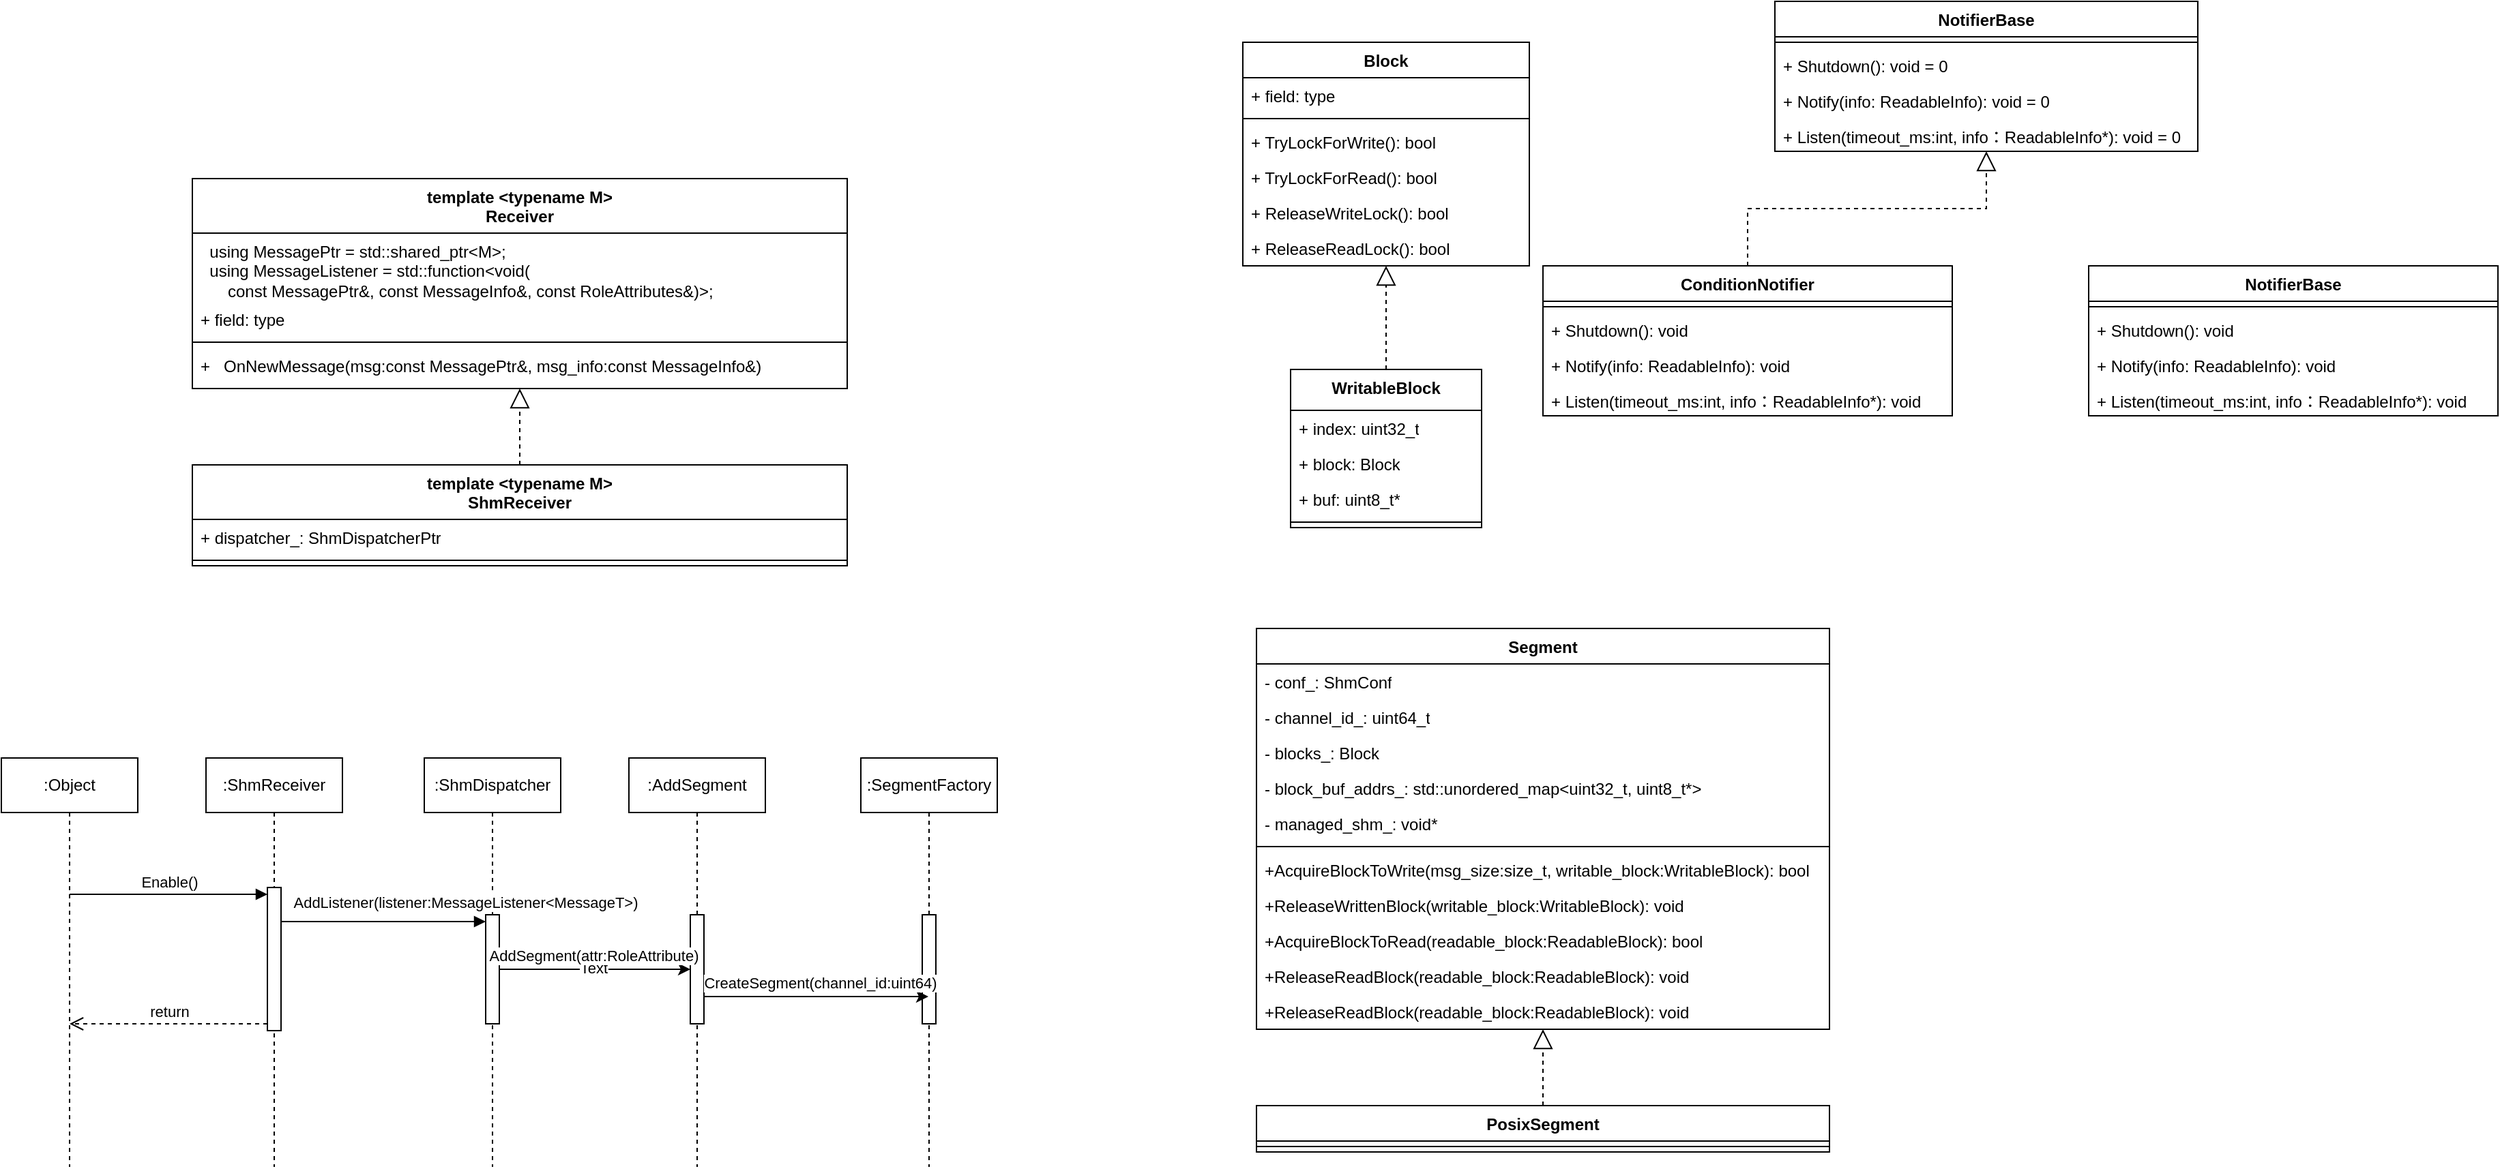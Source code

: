 <mxfile version="22.1.9" type="github">
  <diagram name="第 1 页" id="JhB41wdzhbessd_QbkDU">
    <mxGraphModel dx="567" dy="300" grid="1" gridSize="10" guides="1" tooltips="1" connect="1" arrows="1" fold="1" page="1" pageScale="1" pageWidth="827" pageHeight="1169" math="0" shadow="0">
      <root>
        <mxCell id="0" />
        <mxCell id="1" parent="0" />
        <mxCell id="TvfbEHWfSeIX3GBcZRCY-2" value="template &amp;lt;typename M&amp;gt;&lt;br&gt;Receiver" style="swimlane;fontStyle=1;align=center;verticalAlign=top;childLayout=stackLayout;horizontal=1;startSize=40;horizontalStack=0;resizeParent=1;resizeParentMax=0;resizeLast=0;collapsible=1;marginBottom=0;whiteSpace=wrap;html=1;" vertex="1" parent="1">
          <mxGeometry x="310" y="160" width="480" height="154" as="geometry" />
        </mxCell>
        <mxCell id="TvfbEHWfSeIX3GBcZRCY-7" value="&lt;div&gt;&amp;nbsp; using MessagePtr = std::shared_ptr&amp;lt;M&amp;gt;;&lt;/div&gt;&lt;div&gt;&amp;nbsp; using MessageListener = std::function&amp;lt;void(&lt;/div&gt;&lt;div&gt;&amp;nbsp; &amp;nbsp; &amp;nbsp; const MessagePtr&amp;amp;, const MessageInfo&amp;amp;, const RoleAttributes&amp;amp;)&amp;gt;;&lt;/div&gt;" style="text;strokeColor=none;fillColor=none;align=left;verticalAlign=top;spacingLeft=4;spacingRight=4;overflow=hidden;rotatable=0;points=[[0,0.5],[1,0.5]];portConstraint=eastwest;whiteSpace=wrap;html=1;" vertex="1" parent="TvfbEHWfSeIX3GBcZRCY-2">
          <mxGeometry y="40" width="480" height="50" as="geometry" />
        </mxCell>
        <mxCell id="TvfbEHWfSeIX3GBcZRCY-3" value="+ field: type" style="text;strokeColor=none;fillColor=none;align=left;verticalAlign=top;spacingLeft=4;spacingRight=4;overflow=hidden;rotatable=0;points=[[0,0.5],[1,0.5]];portConstraint=eastwest;whiteSpace=wrap;html=1;" vertex="1" parent="TvfbEHWfSeIX3GBcZRCY-2">
          <mxGeometry y="90" width="480" height="26" as="geometry" />
        </mxCell>
        <mxCell id="TvfbEHWfSeIX3GBcZRCY-4" value="" style="line;strokeWidth=1;fillColor=none;align=left;verticalAlign=middle;spacingTop=-1;spacingLeft=3;spacingRight=3;rotatable=0;labelPosition=right;points=[];portConstraint=eastwest;strokeColor=inherit;" vertex="1" parent="TvfbEHWfSeIX3GBcZRCY-2">
          <mxGeometry y="116" width="480" height="8" as="geometry" />
        </mxCell>
        <mxCell id="TvfbEHWfSeIX3GBcZRCY-5" value="+&amp;nbsp; &amp;nbsp;OnNewMessage(msg:const MessagePtr&amp;amp;, msg_info:const MessageInfo&amp;amp;)" style="text;strokeColor=none;fillColor=none;align=left;verticalAlign=top;spacingLeft=4;spacingRight=4;overflow=hidden;rotatable=0;points=[[0,0.5],[1,0.5]];portConstraint=eastwest;whiteSpace=wrap;html=1;" vertex="1" parent="TvfbEHWfSeIX3GBcZRCY-2">
          <mxGeometry y="124" width="480" height="30" as="geometry" />
        </mxCell>
        <mxCell id="TvfbEHWfSeIX3GBcZRCY-8" value="template &amp;lt;typename M&amp;gt;&lt;br&gt;ShmReceiver" style="swimlane;fontStyle=1;align=center;verticalAlign=top;childLayout=stackLayout;horizontal=1;startSize=40;horizontalStack=0;resizeParent=1;resizeParentMax=0;resizeLast=0;collapsible=1;marginBottom=0;whiteSpace=wrap;html=1;" vertex="1" parent="1">
          <mxGeometry x="310" y="370" width="480" height="74" as="geometry" />
        </mxCell>
        <mxCell id="TvfbEHWfSeIX3GBcZRCY-10" value="+ dispatcher_: ShmDispatcherPtr" style="text;strokeColor=none;fillColor=none;align=left;verticalAlign=top;spacingLeft=4;spacingRight=4;overflow=hidden;rotatable=0;points=[[0,0.5],[1,0.5]];portConstraint=eastwest;whiteSpace=wrap;html=1;" vertex="1" parent="TvfbEHWfSeIX3GBcZRCY-8">
          <mxGeometry y="40" width="480" height="26" as="geometry" />
        </mxCell>
        <mxCell id="TvfbEHWfSeIX3GBcZRCY-11" value="" style="line;strokeWidth=1;fillColor=none;align=left;verticalAlign=middle;spacingTop=-1;spacingLeft=3;spacingRight=3;rotatable=0;labelPosition=right;points=[];portConstraint=eastwest;strokeColor=inherit;" vertex="1" parent="TvfbEHWfSeIX3GBcZRCY-8">
          <mxGeometry y="66" width="480" height="8" as="geometry" />
        </mxCell>
        <mxCell id="TvfbEHWfSeIX3GBcZRCY-16" value="" style="endArrow=block;dashed=1;endFill=0;endSize=12;html=1;rounded=0;edgeStyle=orthogonalEdgeStyle;" edge="1" parent="1" source="TvfbEHWfSeIX3GBcZRCY-8" target="TvfbEHWfSeIX3GBcZRCY-2">
          <mxGeometry width="160" relative="1" as="geometry">
            <mxPoint x="380" y="470" as="sourcePoint" />
            <mxPoint x="540" y="470" as="targetPoint" />
          </mxGeometry>
        </mxCell>
        <mxCell id="TvfbEHWfSeIX3GBcZRCY-17" value=":ShmReceiver" style="shape=umlLifeline;perimeter=lifelinePerimeter;whiteSpace=wrap;html=1;container=1;dropTarget=0;collapsible=0;recursiveResize=0;outlineConnect=0;portConstraint=eastwest;newEdgeStyle={&quot;curved&quot;:0,&quot;rounded&quot;:0};" vertex="1" parent="1">
          <mxGeometry x="320" y="585" width="100" height="300" as="geometry" />
        </mxCell>
        <mxCell id="TvfbEHWfSeIX3GBcZRCY-19" value="" style="html=1;points=[[0,0,0,0,5],[0,1,0,0,-5],[1,0,0,0,5],[1,1,0,0,-5]];perimeter=orthogonalPerimeter;outlineConnect=0;targetShapes=umlLifeline;portConstraint=eastwest;newEdgeStyle={&quot;curved&quot;:0,&quot;rounded&quot;:0};" vertex="1" parent="TvfbEHWfSeIX3GBcZRCY-17">
          <mxGeometry x="45" y="95" width="10" height="105" as="geometry" />
        </mxCell>
        <mxCell id="TvfbEHWfSeIX3GBcZRCY-18" value=":Object" style="shape=umlLifeline;perimeter=lifelinePerimeter;whiteSpace=wrap;html=1;container=1;dropTarget=0;collapsible=0;recursiveResize=0;outlineConnect=0;portConstraint=eastwest;newEdgeStyle={&quot;curved&quot;:0,&quot;rounded&quot;:0};" vertex="1" parent="1">
          <mxGeometry x="170" y="585" width="100" height="300" as="geometry" />
        </mxCell>
        <mxCell id="TvfbEHWfSeIX3GBcZRCY-20" value="Enable()" style="html=1;verticalAlign=bottom;endArrow=block;curved=0;rounded=0;entryX=0;entryY=0;entryDx=0;entryDy=5;edgeStyle=orthogonalEdgeStyle;" edge="1" target="TvfbEHWfSeIX3GBcZRCY-19" parent="1" source="TvfbEHWfSeIX3GBcZRCY-18">
          <mxGeometry x="0.001" relative="1" as="geometry">
            <mxPoint x="295" y="685" as="sourcePoint" />
            <Array as="points">
              <mxPoint x="260" y="685" />
              <mxPoint x="260" y="685" />
            </Array>
            <mxPoint as="offset" />
          </mxGeometry>
        </mxCell>
        <mxCell id="TvfbEHWfSeIX3GBcZRCY-21" value="return" style="html=1;verticalAlign=bottom;endArrow=open;dashed=1;endSize=8;curved=0;rounded=0;exitX=0;exitY=1;exitDx=0;exitDy=-5;edgeStyle=orthogonalEdgeStyle;" edge="1" source="TvfbEHWfSeIX3GBcZRCY-19" parent="1" target="TvfbEHWfSeIX3GBcZRCY-18">
          <mxGeometry relative="1" as="geometry">
            <mxPoint x="295" y="755" as="targetPoint" />
            <Array as="points">
              <mxPoint x="330" y="780" />
              <mxPoint x="330" y="780" />
            </Array>
          </mxGeometry>
        </mxCell>
        <mxCell id="TvfbEHWfSeIX3GBcZRCY-22" value=":ShmDispatcher" style="shape=umlLifeline;perimeter=lifelinePerimeter;whiteSpace=wrap;html=1;container=1;dropTarget=0;collapsible=0;recursiveResize=0;outlineConnect=0;portConstraint=eastwest;newEdgeStyle={&quot;curved&quot;:0,&quot;rounded&quot;:0};" vertex="1" parent="1">
          <mxGeometry x="480" y="585" width="100" height="300" as="geometry" />
        </mxCell>
        <mxCell id="TvfbEHWfSeIX3GBcZRCY-25" value="" style="html=1;points=[[0,0,0,0,5],[0,1,0,0,-5],[1,0,0,0,5],[1,1,0,0,-5]];perimeter=orthogonalPerimeter;outlineConnect=0;targetShapes=umlLifeline;portConstraint=eastwest;newEdgeStyle={&quot;curved&quot;:0,&quot;rounded&quot;:0};" vertex="1" parent="TvfbEHWfSeIX3GBcZRCY-22">
          <mxGeometry x="45" y="115" width="10" height="80" as="geometry" />
        </mxCell>
        <mxCell id="TvfbEHWfSeIX3GBcZRCY-26" value="AddListener(listener:MessageListener&amp;lt;MessageT&amp;gt;)" style="html=1;verticalAlign=bottom;endArrow=block;curved=0;rounded=0;entryX=0;entryY=0;entryDx=0;entryDy=5;edgeStyle=orthogonalEdgeStyle;" edge="1" target="TvfbEHWfSeIX3GBcZRCY-25" parent="1" source="TvfbEHWfSeIX3GBcZRCY-19">
          <mxGeometry x="0.8" y="5" relative="1" as="geometry">
            <mxPoint x="455" y="705" as="sourcePoint" />
            <Array as="points">
              <mxPoint x="410" y="705" />
              <mxPoint x="410" y="705" />
            </Array>
            <mxPoint as="offset" />
          </mxGeometry>
        </mxCell>
        <mxCell id="TvfbEHWfSeIX3GBcZRCY-28" value="WritableBlock" style="swimlane;fontStyle=1;align=center;verticalAlign=top;childLayout=stackLayout;horizontal=1;startSize=30;horizontalStack=0;resizeParent=1;resizeParentMax=0;resizeLast=0;collapsible=1;marginBottom=0;whiteSpace=wrap;html=1;" vertex="1" parent="1">
          <mxGeometry x="1115" y="300" width="140" height="116" as="geometry" />
        </mxCell>
        <mxCell id="TvfbEHWfSeIX3GBcZRCY-29" value="+ index: uint32_t" style="text;strokeColor=none;fillColor=none;align=left;verticalAlign=top;spacingLeft=4;spacingRight=4;overflow=hidden;rotatable=0;points=[[0,0.5],[1,0.5]];portConstraint=eastwest;whiteSpace=wrap;html=1;" vertex="1" parent="TvfbEHWfSeIX3GBcZRCY-28">
          <mxGeometry y="30" width="140" height="26" as="geometry" />
        </mxCell>
        <mxCell id="TvfbEHWfSeIX3GBcZRCY-31" value="+ block: Block" style="text;strokeColor=none;fillColor=none;align=left;verticalAlign=top;spacingLeft=4;spacingRight=4;overflow=hidden;rotatable=0;points=[[0,0.5],[1,0.5]];portConstraint=eastwest;whiteSpace=wrap;html=1;" vertex="1" parent="TvfbEHWfSeIX3GBcZRCY-28">
          <mxGeometry y="56" width="140" height="26" as="geometry" />
        </mxCell>
        <mxCell id="TvfbEHWfSeIX3GBcZRCY-32" value="+ buf: uint8_t*" style="text;strokeColor=none;fillColor=none;align=left;verticalAlign=top;spacingLeft=4;spacingRight=4;overflow=hidden;rotatable=0;points=[[0,0.5],[1,0.5]];portConstraint=eastwest;whiteSpace=wrap;html=1;" vertex="1" parent="TvfbEHWfSeIX3GBcZRCY-28">
          <mxGeometry y="82" width="140" height="26" as="geometry" />
        </mxCell>
        <mxCell id="TvfbEHWfSeIX3GBcZRCY-30" value="" style="line;strokeWidth=1;fillColor=none;align=left;verticalAlign=middle;spacingTop=-1;spacingLeft=3;spacingRight=3;rotatable=0;labelPosition=right;points=[];portConstraint=eastwest;strokeColor=inherit;" vertex="1" parent="TvfbEHWfSeIX3GBcZRCY-28">
          <mxGeometry y="108" width="140" height="8" as="geometry" />
        </mxCell>
        <mxCell id="TvfbEHWfSeIX3GBcZRCY-40" value="Block" style="swimlane;fontStyle=1;align=center;verticalAlign=top;childLayout=stackLayout;horizontal=1;startSize=26;horizontalStack=0;resizeParent=1;resizeParentMax=0;resizeLast=0;collapsible=1;marginBottom=0;whiteSpace=wrap;html=1;" vertex="1" parent="1">
          <mxGeometry x="1080" y="60" width="210" height="164" as="geometry" />
        </mxCell>
        <mxCell id="TvfbEHWfSeIX3GBcZRCY-41" value="+ field: type" style="text;strokeColor=none;fillColor=none;align=left;verticalAlign=top;spacingLeft=4;spacingRight=4;overflow=hidden;rotatable=0;points=[[0,0.5],[1,0.5]];portConstraint=eastwest;whiteSpace=wrap;html=1;" vertex="1" parent="TvfbEHWfSeIX3GBcZRCY-40">
          <mxGeometry y="26" width="210" height="26" as="geometry" />
        </mxCell>
        <mxCell id="TvfbEHWfSeIX3GBcZRCY-42" value="" style="line;strokeWidth=1;fillColor=none;align=left;verticalAlign=middle;spacingTop=-1;spacingLeft=3;spacingRight=3;rotatable=0;labelPosition=right;points=[];portConstraint=eastwest;strokeColor=inherit;" vertex="1" parent="TvfbEHWfSeIX3GBcZRCY-40">
          <mxGeometry y="52" width="210" height="8" as="geometry" />
        </mxCell>
        <mxCell id="TvfbEHWfSeIX3GBcZRCY-43" value="+ TryLockForWrite(): bool" style="text;strokeColor=none;fillColor=none;align=left;verticalAlign=top;spacingLeft=4;spacingRight=4;overflow=hidden;rotatable=0;points=[[0,0.5],[1,0.5]];portConstraint=eastwest;whiteSpace=wrap;html=1;" vertex="1" parent="TvfbEHWfSeIX3GBcZRCY-40">
          <mxGeometry y="60" width="210" height="26" as="geometry" />
        </mxCell>
        <mxCell id="TvfbEHWfSeIX3GBcZRCY-44" value="+ TryLockForRead(): bool" style="text;strokeColor=none;fillColor=none;align=left;verticalAlign=top;spacingLeft=4;spacingRight=4;overflow=hidden;rotatable=0;points=[[0,0.5],[1,0.5]];portConstraint=eastwest;whiteSpace=wrap;html=1;" vertex="1" parent="TvfbEHWfSeIX3GBcZRCY-40">
          <mxGeometry y="86" width="210" height="26" as="geometry" />
        </mxCell>
        <mxCell id="TvfbEHWfSeIX3GBcZRCY-45" value="+ ReleaseWriteLock(): bool" style="text;strokeColor=none;fillColor=none;align=left;verticalAlign=top;spacingLeft=4;spacingRight=4;overflow=hidden;rotatable=0;points=[[0,0.5],[1,0.5]];portConstraint=eastwest;whiteSpace=wrap;html=1;" vertex="1" parent="TvfbEHWfSeIX3GBcZRCY-40">
          <mxGeometry y="112" width="210" height="26" as="geometry" />
        </mxCell>
        <mxCell id="TvfbEHWfSeIX3GBcZRCY-46" value="+ ReleaseReadLock(): bool" style="text;strokeColor=none;fillColor=none;align=left;verticalAlign=top;spacingLeft=4;spacingRight=4;overflow=hidden;rotatable=0;points=[[0,0.5],[1,0.5]];portConstraint=eastwest;whiteSpace=wrap;html=1;" vertex="1" parent="TvfbEHWfSeIX3GBcZRCY-40">
          <mxGeometry y="138" width="210" height="26" as="geometry" />
        </mxCell>
        <mxCell id="TvfbEHWfSeIX3GBcZRCY-47" value="" style="endArrow=block;dashed=1;endFill=0;endSize=12;html=1;rounded=0;edgeStyle=orthogonalEdgeStyle;" edge="1" parent="1" source="TvfbEHWfSeIX3GBcZRCY-28" target="TvfbEHWfSeIX3GBcZRCY-40">
          <mxGeometry width="160" relative="1" as="geometry">
            <mxPoint x="1185" y="320" as="sourcePoint" />
            <mxPoint x="1120" y="340" as="targetPoint" />
          </mxGeometry>
        </mxCell>
        <mxCell id="TvfbEHWfSeIX3GBcZRCY-48" value=":AddSegment" style="shape=umlLifeline;perimeter=lifelinePerimeter;whiteSpace=wrap;html=1;container=1;dropTarget=0;collapsible=0;recursiveResize=0;outlineConnect=0;portConstraint=eastwest;newEdgeStyle={&quot;curved&quot;:0,&quot;rounded&quot;:0};" vertex="1" parent="1">
          <mxGeometry x="630" y="585" width="100" height="300" as="geometry" />
        </mxCell>
        <mxCell id="TvfbEHWfSeIX3GBcZRCY-49" value="" style="html=1;points=[[0,0,0,0,5],[0,1,0,0,-5],[1,0,0,0,5],[1,1,0,0,-5]];perimeter=orthogonalPerimeter;outlineConnect=0;targetShapes=umlLifeline;portConstraint=eastwest;newEdgeStyle={&quot;curved&quot;:0,&quot;rounded&quot;:0};" vertex="1" parent="TvfbEHWfSeIX3GBcZRCY-48">
          <mxGeometry x="45" y="115" width="10" height="80" as="geometry" />
        </mxCell>
        <mxCell id="TvfbEHWfSeIX3GBcZRCY-50" style="edgeStyle=orthogonalEdgeStyle;rounded=0;orthogonalLoop=1;jettySize=auto;html=1;curved=0;" edge="1" parent="1" source="TvfbEHWfSeIX3GBcZRCY-25" target="TvfbEHWfSeIX3GBcZRCY-49">
          <mxGeometry relative="1" as="geometry">
            <Array as="points" />
          </mxGeometry>
        </mxCell>
        <mxCell id="TvfbEHWfSeIX3GBcZRCY-51" value="1" style="edgeLabel;html=1;align=center;verticalAlign=middle;resizable=0;points=[];" vertex="1" connectable="0" parent="TvfbEHWfSeIX3GBcZRCY-50">
          <mxGeometry x="-0.116" y="2" relative="1" as="geometry">
            <mxPoint as="offset" />
          </mxGeometry>
        </mxCell>
        <mxCell id="TvfbEHWfSeIX3GBcZRCY-52" value="Text" style="edgeLabel;html=1;align=center;verticalAlign=middle;resizable=0;points=[];" vertex="1" connectable="0" parent="TvfbEHWfSeIX3GBcZRCY-50">
          <mxGeometry x="-0.021" y="1" relative="1" as="geometry">
            <mxPoint as="offset" />
          </mxGeometry>
        </mxCell>
        <mxCell id="TvfbEHWfSeIX3GBcZRCY-55" value="AddSegment(attr:RoleAttribute)" style="edgeLabel;html=1;align=center;verticalAlign=middle;resizable=0;points=[];" vertex="1" connectable="0" parent="TvfbEHWfSeIX3GBcZRCY-50">
          <mxGeometry x="-0.021" relative="1" as="geometry">
            <mxPoint y="-10" as="offset" />
          </mxGeometry>
        </mxCell>
        <mxCell id="TvfbEHWfSeIX3GBcZRCY-58" value=":SegmentFactory" style="shape=umlLifeline;perimeter=lifelinePerimeter;whiteSpace=wrap;html=1;container=1;dropTarget=0;collapsible=0;recursiveResize=0;outlineConnect=0;portConstraint=eastwest;newEdgeStyle={&quot;curved&quot;:0,&quot;rounded&quot;:0};" vertex="1" parent="1">
          <mxGeometry x="800" y="585" width="100" height="300" as="geometry" />
        </mxCell>
        <mxCell id="TvfbEHWfSeIX3GBcZRCY-59" value="" style="html=1;points=[[0,0,0,0,5],[0,1,0,0,-5],[1,0,0,0,5],[1,1,0,0,-5]];perimeter=orthogonalPerimeter;outlineConnect=0;targetShapes=umlLifeline;portConstraint=eastwest;newEdgeStyle={&quot;curved&quot;:0,&quot;rounded&quot;:0};" vertex="1" parent="TvfbEHWfSeIX3GBcZRCY-58">
          <mxGeometry x="45" y="115" width="10" height="80" as="geometry" />
        </mxCell>
        <mxCell id="TvfbEHWfSeIX3GBcZRCY-60" style="edgeStyle=orthogonalEdgeStyle;rounded=0;orthogonalLoop=1;jettySize=auto;html=1;curved=0;" edge="1" parent="1" source="TvfbEHWfSeIX3GBcZRCY-49" target="TvfbEHWfSeIX3GBcZRCY-58">
          <mxGeometry relative="1" as="geometry">
            <Array as="points">
              <mxPoint x="720" y="760" />
              <mxPoint x="720" y="760" />
            </Array>
          </mxGeometry>
        </mxCell>
        <mxCell id="TvfbEHWfSeIX3GBcZRCY-61" value="CreateSegment(channel_id:uint64)" style="edgeLabel;html=1;align=center;verticalAlign=middle;resizable=0;points=[];" vertex="1" connectable="0" parent="TvfbEHWfSeIX3GBcZRCY-60">
          <mxGeometry x="0.036" y="2" relative="1" as="geometry">
            <mxPoint y="-8" as="offset" />
          </mxGeometry>
        </mxCell>
        <mxCell id="TvfbEHWfSeIX3GBcZRCY-62" value="Segment" style="swimlane;fontStyle=1;align=center;verticalAlign=top;childLayout=stackLayout;horizontal=1;startSize=26;horizontalStack=0;resizeParent=1;resizeParentMax=0;resizeLast=0;collapsible=1;marginBottom=0;whiteSpace=wrap;html=1;" vertex="1" parent="1">
          <mxGeometry x="1090" y="490" width="420" height="294" as="geometry" />
        </mxCell>
        <mxCell id="TvfbEHWfSeIX3GBcZRCY-63" value="- conf_: ShmConf" style="text;strokeColor=none;fillColor=none;align=left;verticalAlign=top;spacingLeft=4;spacingRight=4;overflow=hidden;rotatable=0;points=[[0,0.5],[1,0.5]];portConstraint=eastwest;whiteSpace=wrap;html=1;" vertex="1" parent="TvfbEHWfSeIX3GBcZRCY-62">
          <mxGeometry y="26" width="420" height="26" as="geometry" />
        </mxCell>
        <mxCell id="TvfbEHWfSeIX3GBcZRCY-70" value="- channel_id_: uint64_t" style="text;strokeColor=none;fillColor=none;align=left;verticalAlign=top;spacingLeft=4;spacingRight=4;overflow=hidden;rotatable=0;points=[[0,0.5],[1,0.5]];portConstraint=eastwest;whiteSpace=wrap;html=1;" vertex="1" parent="TvfbEHWfSeIX3GBcZRCY-62">
          <mxGeometry y="52" width="420" height="26" as="geometry" />
        </mxCell>
        <mxCell id="TvfbEHWfSeIX3GBcZRCY-71" value="- blocks_: Block" style="text;strokeColor=none;fillColor=none;align=left;verticalAlign=top;spacingLeft=4;spacingRight=4;overflow=hidden;rotatable=0;points=[[0,0.5],[1,0.5]];portConstraint=eastwest;whiteSpace=wrap;html=1;" vertex="1" parent="TvfbEHWfSeIX3GBcZRCY-62">
          <mxGeometry y="78" width="420" height="26" as="geometry" />
        </mxCell>
        <mxCell id="TvfbEHWfSeIX3GBcZRCY-72" value="- block_buf_addrs_: std::unordered_map&amp;lt;uint32_t, uint8_t*&amp;gt;" style="text;strokeColor=none;fillColor=none;align=left;verticalAlign=top;spacingLeft=4;spacingRight=4;overflow=hidden;rotatable=0;points=[[0,0.5],[1,0.5]];portConstraint=eastwest;whiteSpace=wrap;html=1;" vertex="1" parent="TvfbEHWfSeIX3GBcZRCY-62">
          <mxGeometry y="104" width="420" height="26" as="geometry" />
        </mxCell>
        <mxCell id="TvfbEHWfSeIX3GBcZRCY-73" value="- managed_shm_: void*" style="text;strokeColor=none;fillColor=none;align=left;verticalAlign=top;spacingLeft=4;spacingRight=4;overflow=hidden;rotatable=0;points=[[0,0.5],[1,0.5]];portConstraint=eastwest;whiteSpace=wrap;html=1;" vertex="1" parent="TvfbEHWfSeIX3GBcZRCY-62">
          <mxGeometry y="130" width="420" height="26" as="geometry" />
        </mxCell>
        <mxCell id="TvfbEHWfSeIX3GBcZRCY-64" value="" style="line;strokeWidth=1;fillColor=none;align=left;verticalAlign=middle;spacingTop=-1;spacingLeft=3;spacingRight=3;rotatable=0;labelPosition=right;points=[];portConstraint=eastwest;strokeColor=inherit;" vertex="1" parent="TvfbEHWfSeIX3GBcZRCY-62">
          <mxGeometry y="156" width="420" height="8" as="geometry" />
        </mxCell>
        <mxCell id="TvfbEHWfSeIX3GBcZRCY-65" value="+AcquireBlockToWrite(msg_size:size_t, writable_block:WritableBlock):&amp;nbsp;bool" style="text;strokeColor=none;fillColor=none;align=left;verticalAlign=top;spacingLeft=4;spacingRight=4;overflow=hidden;rotatable=0;points=[[0,0.5],[1,0.5]];portConstraint=eastwest;whiteSpace=wrap;html=1;" vertex="1" parent="TvfbEHWfSeIX3GBcZRCY-62">
          <mxGeometry y="164" width="420" height="26" as="geometry" />
        </mxCell>
        <mxCell id="TvfbEHWfSeIX3GBcZRCY-66" value="+ReleaseWrittenBlock(writable_block:WritableBlock): void" style="text;strokeColor=none;fillColor=none;align=left;verticalAlign=top;spacingLeft=4;spacingRight=4;overflow=hidden;rotatable=0;points=[[0,0.5],[1,0.5]];portConstraint=eastwest;whiteSpace=wrap;html=1;" vertex="1" parent="TvfbEHWfSeIX3GBcZRCY-62">
          <mxGeometry y="190" width="420" height="26" as="geometry" />
        </mxCell>
        <mxCell id="TvfbEHWfSeIX3GBcZRCY-67" value="+AcquireBlockToRead(readable_block:ReadableBlock):&amp;nbsp;bool" style="text;strokeColor=none;fillColor=none;align=left;verticalAlign=top;spacingLeft=4;spacingRight=4;overflow=hidden;rotatable=0;points=[[0,0.5],[1,0.5]];portConstraint=eastwest;whiteSpace=wrap;html=1;" vertex="1" parent="TvfbEHWfSeIX3GBcZRCY-62">
          <mxGeometry y="216" width="420" height="26" as="geometry" />
        </mxCell>
        <mxCell id="TvfbEHWfSeIX3GBcZRCY-68" value="+ReleaseReadBlock(readable_block:ReadableBlock): void" style="text;strokeColor=none;fillColor=none;align=left;verticalAlign=top;spacingLeft=4;spacingRight=4;overflow=hidden;rotatable=0;points=[[0,0.5],[1,0.5]];portConstraint=eastwest;whiteSpace=wrap;html=1;" vertex="1" parent="TvfbEHWfSeIX3GBcZRCY-62">
          <mxGeometry y="242" width="420" height="26" as="geometry" />
        </mxCell>
        <mxCell id="TvfbEHWfSeIX3GBcZRCY-69" value="+ReleaseReadBlock(readable_block:ReadableBlock): void" style="text;strokeColor=none;fillColor=none;align=left;verticalAlign=top;spacingLeft=4;spacingRight=4;overflow=hidden;rotatable=0;points=[[0,0.5],[1,0.5]];portConstraint=eastwest;whiteSpace=wrap;html=1;" vertex="1" parent="TvfbEHWfSeIX3GBcZRCY-62">
          <mxGeometry y="268" width="420" height="26" as="geometry" />
        </mxCell>
        <mxCell id="TvfbEHWfSeIX3GBcZRCY-74" value="PosixSegment" style="swimlane;fontStyle=1;align=center;verticalAlign=top;childLayout=stackLayout;horizontal=1;startSize=26;horizontalStack=0;resizeParent=1;resizeParentMax=0;resizeLast=0;collapsible=1;marginBottom=0;whiteSpace=wrap;html=1;" vertex="1" parent="1">
          <mxGeometry x="1090" y="840" width="420" height="34" as="geometry" />
        </mxCell>
        <mxCell id="TvfbEHWfSeIX3GBcZRCY-80" value="" style="line;strokeWidth=1;fillColor=none;align=left;verticalAlign=middle;spacingTop=-1;spacingLeft=3;spacingRight=3;rotatable=0;labelPosition=right;points=[];portConstraint=eastwest;strokeColor=inherit;" vertex="1" parent="TvfbEHWfSeIX3GBcZRCY-74">
          <mxGeometry y="26" width="420" height="8" as="geometry" />
        </mxCell>
        <mxCell id="TvfbEHWfSeIX3GBcZRCY-86" value="" style="endArrow=block;dashed=1;endFill=0;endSize=12;html=1;rounded=0;edgeStyle=orthogonalEdgeStyle;" edge="1" parent="1" source="TvfbEHWfSeIX3GBcZRCY-74" target="TvfbEHWfSeIX3GBcZRCY-62">
          <mxGeometry width="160" relative="1" as="geometry">
            <mxPoint x="1180" y="810" as="sourcePoint" />
            <mxPoint x="1340" y="810" as="targetPoint" />
          </mxGeometry>
        </mxCell>
        <mxCell id="TvfbEHWfSeIX3GBcZRCY-87" value="NotifierBase" style="swimlane;fontStyle=1;align=center;verticalAlign=top;childLayout=stackLayout;horizontal=1;startSize=26;horizontalStack=0;resizeParent=1;resizeParentMax=0;resizeLast=0;collapsible=1;marginBottom=0;whiteSpace=wrap;html=1;" vertex="1" parent="1">
          <mxGeometry x="1470" y="30" width="310" height="110" as="geometry" />
        </mxCell>
        <mxCell id="TvfbEHWfSeIX3GBcZRCY-89" value="" style="line;strokeWidth=1;fillColor=none;align=left;verticalAlign=middle;spacingTop=-1;spacingLeft=3;spacingRight=3;rotatable=0;labelPosition=right;points=[];portConstraint=eastwest;strokeColor=inherit;" vertex="1" parent="TvfbEHWfSeIX3GBcZRCY-87">
          <mxGeometry y="26" width="310" height="8" as="geometry" />
        </mxCell>
        <mxCell id="TvfbEHWfSeIX3GBcZRCY-90" value="+ Shutdown(): void = 0" style="text;strokeColor=none;fillColor=none;align=left;verticalAlign=top;spacingLeft=4;spacingRight=4;overflow=hidden;rotatable=0;points=[[0,0.5],[1,0.5]];portConstraint=eastwest;whiteSpace=wrap;html=1;" vertex="1" parent="TvfbEHWfSeIX3GBcZRCY-87">
          <mxGeometry y="34" width="310" height="26" as="geometry" />
        </mxCell>
        <mxCell id="TvfbEHWfSeIX3GBcZRCY-91" value="+ Notify(info: ReadableInfo): void = 0" style="text;strokeColor=none;fillColor=none;align=left;verticalAlign=top;spacingLeft=4;spacingRight=4;overflow=hidden;rotatable=0;points=[[0,0.5],[1,0.5]];portConstraint=eastwest;whiteSpace=wrap;html=1;" vertex="1" parent="TvfbEHWfSeIX3GBcZRCY-87">
          <mxGeometry y="60" width="310" height="26" as="geometry" />
        </mxCell>
        <mxCell id="TvfbEHWfSeIX3GBcZRCY-92" value="+ Listen(timeout_ms:int, info：ReadableInfo*): void = 0" style="text;strokeColor=none;fillColor=none;align=left;verticalAlign=top;spacingLeft=4;spacingRight=4;overflow=hidden;rotatable=0;points=[[0,0.5],[1,0.5]];portConstraint=eastwest;whiteSpace=wrap;html=1;" vertex="1" parent="TvfbEHWfSeIX3GBcZRCY-87">
          <mxGeometry y="86" width="310" height="24" as="geometry" />
        </mxCell>
        <mxCell id="TvfbEHWfSeIX3GBcZRCY-93" value="ConditionNotifier" style="swimlane;fontStyle=1;align=center;verticalAlign=top;childLayout=stackLayout;horizontal=1;startSize=26;horizontalStack=0;resizeParent=1;resizeParentMax=0;resizeLast=0;collapsible=1;marginBottom=0;whiteSpace=wrap;html=1;" vertex="1" parent="1">
          <mxGeometry x="1300" y="224" width="300" height="110" as="geometry" />
        </mxCell>
        <mxCell id="TvfbEHWfSeIX3GBcZRCY-94" value="" style="line;strokeWidth=1;fillColor=none;align=left;verticalAlign=middle;spacingTop=-1;spacingLeft=3;spacingRight=3;rotatable=0;labelPosition=right;points=[];portConstraint=eastwest;strokeColor=inherit;" vertex="1" parent="TvfbEHWfSeIX3GBcZRCY-93">
          <mxGeometry y="26" width="300" height="8" as="geometry" />
        </mxCell>
        <mxCell id="TvfbEHWfSeIX3GBcZRCY-95" value="+ Shutdown(): void" style="text;strokeColor=none;fillColor=none;align=left;verticalAlign=top;spacingLeft=4;spacingRight=4;overflow=hidden;rotatable=0;points=[[0,0.5],[1,0.5]];portConstraint=eastwest;whiteSpace=wrap;html=1;" vertex="1" parent="TvfbEHWfSeIX3GBcZRCY-93">
          <mxGeometry y="34" width="300" height="26" as="geometry" />
        </mxCell>
        <mxCell id="TvfbEHWfSeIX3GBcZRCY-96" value="+ Notify(info: ReadableInfo): void" style="text;strokeColor=none;fillColor=none;align=left;verticalAlign=top;spacingLeft=4;spacingRight=4;overflow=hidden;rotatable=0;points=[[0,0.5],[1,0.5]];portConstraint=eastwest;whiteSpace=wrap;html=1;" vertex="1" parent="TvfbEHWfSeIX3GBcZRCY-93">
          <mxGeometry y="60" width="300" height="26" as="geometry" />
        </mxCell>
        <mxCell id="TvfbEHWfSeIX3GBcZRCY-97" value="+ Listen(timeout_ms:int, info：ReadableInfo*): void" style="text;strokeColor=none;fillColor=none;align=left;verticalAlign=top;spacingLeft=4;spacingRight=4;overflow=hidden;rotatable=0;points=[[0,0.5],[1,0.5]];portConstraint=eastwest;whiteSpace=wrap;html=1;" vertex="1" parent="TvfbEHWfSeIX3GBcZRCY-93">
          <mxGeometry y="86" width="300" height="24" as="geometry" />
        </mxCell>
        <mxCell id="TvfbEHWfSeIX3GBcZRCY-98" value="NotifierBase" style="swimlane;fontStyle=1;align=center;verticalAlign=top;childLayout=stackLayout;horizontal=1;startSize=26;horizontalStack=0;resizeParent=1;resizeParentMax=0;resizeLast=0;collapsible=1;marginBottom=0;whiteSpace=wrap;html=1;" vertex="1" parent="1">
          <mxGeometry x="1700" y="224" width="300" height="110" as="geometry" />
        </mxCell>
        <mxCell id="TvfbEHWfSeIX3GBcZRCY-99" value="" style="line;strokeWidth=1;fillColor=none;align=left;verticalAlign=middle;spacingTop=-1;spacingLeft=3;spacingRight=3;rotatable=0;labelPosition=right;points=[];portConstraint=eastwest;strokeColor=inherit;" vertex="1" parent="TvfbEHWfSeIX3GBcZRCY-98">
          <mxGeometry y="26" width="300" height="8" as="geometry" />
        </mxCell>
        <mxCell id="TvfbEHWfSeIX3GBcZRCY-100" value="+ Shutdown(): void" style="text;strokeColor=none;fillColor=none;align=left;verticalAlign=top;spacingLeft=4;spacingRight=4;overflow=hidden;rotatable=0;points=[[0,0.5],[1,0.5]];portConstraint=eastwest;whiteSpace=wrap;html=1;" vertex="1" parent="TvfbEHWfSeIX3GBcZRCY-98">
          <mxGeometry y="34" width="300" height="26" as="geometry" />
        </mxCell>
        <mxCell id="TvfbEHWfSeIX3GBcZRCY-101" value="+ Notify(info: ReadableInfo): void" style="text;strokeColor=none;fillColor=none;align=left;verticalAlign=top;spacingLeft=4;spacingRight=4;overflow=hidden;rotatable=0;points=[[0,0.5],[1,0.5]];portConstraint=eastwest;whiteSpace=wrap;html=1;" vertex="1" parent="TvfbEHWfSeIX3GBcZRCY-98">
          <mxGeometry y="60" width="300" height="26" as="geometry" />
        </mxCell>
        <mxCell id="TvfbEHWfSeIX3GBcZRCY-102" value="+ Listen(timeout_ms:int, info：ReadableInfo*): void" style="text;strokeColor=none;fillColor=none;align=left;verticalAlign=top;spacingLeft=4;spacingRight=4;overflow=hidden;rotatable=0;points=[[0,0.5],[1,0.5]];portConstraint=eastwest;whiteSpace=wrap;html=1;" vertex="1" parent="TvfbEHWfSeIX3GBcZRCY-98">
          <mxGeometry y="86" width="300" height="24" as="geometry" />
        </mxCell>
        <mxCell id="TvfbEHWfSeIX3GBcZRCY-103" value="" style="endArrow=block;dashed=1;endFill=0;endSize=12;html=1;rounded=0;edgeStyle=orthogonalEdgeStyle;" edge="1" parent="1" source="TvfbEHWfSeIX3GBcZRCY-93" target="TvfbEHWfSeIX3GBcZRCY-87">
          <mxGeometry width="160" relative="1" as="geometry">
            <mxPoint x="1330" y="210" as="sourcePoint" />
            <mxPoint x="1490" y="210" as="targetPoint" />
          </mxGeometry>
        </mxCell>
      </root>
    </mxGraphModel>
  </diagram>
</mxfile>
